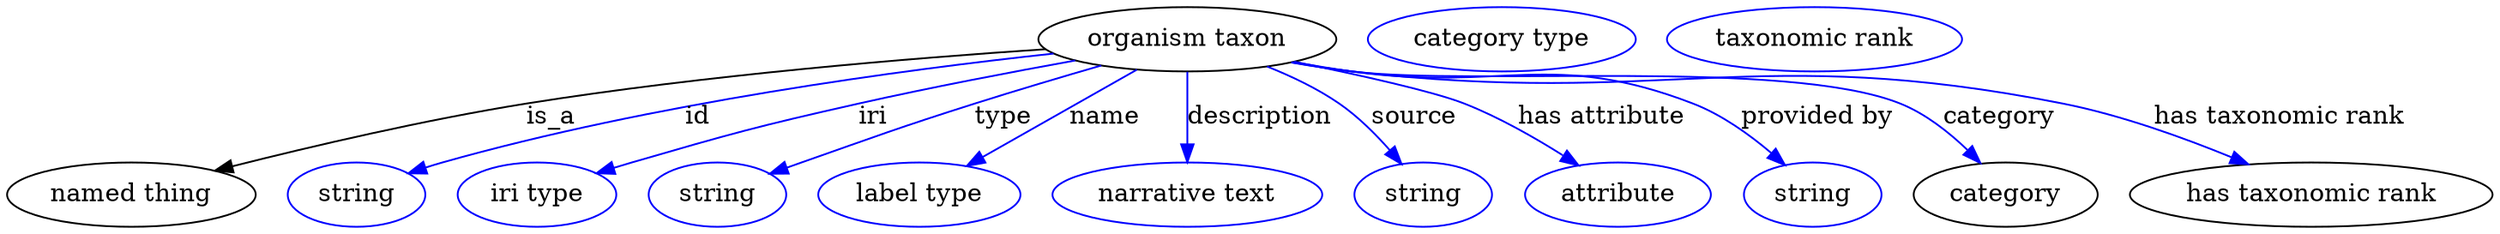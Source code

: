 digraph {
	graph [bb="0,0,1388.9,123"];
	node [label="\N"];
	"organism taxon"	[height=0.5,
		label="organism taxon",
		pos="660.54,105",
		width=2.3109];
	"named thing"	[height=0.5,
		pos="69.544,18",
		width=1.9318];
	"organism taxon" -> "named thing"	[label=is_a,
		lp="304.54,61.5",
		pos="e,116.2,31.387 581.14,99.443 505.96,94.432 390.1,84.903 290.54,69 234.03,59.972 170.36,45.055 125.94,33.859"];
	id	[color=blue,
		height=0.5,
		label=string,
		pos="195.54,18",
		width=1.0652];
	"organism taxon" -> id	[color=blue,
		label=id,
		lp="386.54,61.5",
		pos="e,224.54,29.948 585.61,96.988 501.26,87.901 360.71,69.151 243.54,36 240.44,35.121 237.24,34.148 234.05,33.124",
		style=solid];
	iri	[color=blue,
		height=0.5,
		label="iri type",
		pos="296.54,18",
		width=1.2277];
	"organism taxon" -> iri	[color=blue,
		label=iri,
		lp="484.54,61.5",
		pos="e,330.17,29.865 597.73,93.147 562.07,86.712 516.67,78.059 476.54,69 420.08,56.251 406.17,52.03 350.54,36 347.03,34.988 343.4,33.911 \
339.76,32.81",
		style=solid];
	type	[color=blue,
		height=0.5,
		label=string,
		pos="397.54,18",
		width=1.0652];
	"organism taxon" -> type	[color=blue,
		label=type,
		lp="557.54,61.5",
		pos="e,426.85,29.697 612.35,90.321 590.64,84.035 564.74,76.354 541.54,69 498.14,55.239 487.51,51.079 444.54,36 441.86,35.057 439.09,34.077 \
436.3,33.084",
		style=solid];
	name	[color=blue,
		height=0.5,
		label="label type",
		pos="510.54,18",
		width=1.5707];
	"organism taxon" -> name	[color=blue,
		label=name,
		lp="614.54,61.5",
		pos="e,537.12,34.06 632.33,88.012 607.89,74.16 572.4,54.052 546.03,39.111",
		style=solid];
	description	[color=blue,
		height=0.5,
		label="narrative text",
		pos="660.54,18",
		width=2.0943];
	"organism taxon" -> description	[color=blue,
		label=description,
		lp="701.04,61.5",
		pos="e,660.54,36.175 660.54,86.799 660.54,75.163 660.54,59.548 660.54,46.237",
		style=solid];
	source	[color=blue,
		height=0.5,
		label=string,
		pos="792.54,18",
		width=1.0652];
	"organism taxon" -> source	[color=blue,
		label=source,
		lp="787.54,61.5",
		pos="e,780.42,35.129 705.18,89.745 718.76,84.345 733.32,77.423 745.54,69 756.01,61.784 765.92,51.893 773.92,42.813",
		style=solid];
	"has attribute"	[color=blue,
		height=0.5,
		label=attribute,
		pos="900.54,18",
		width=1.4443];
	"organism taxon" -> "has attribute"	[color=blue,
		label="has attribute",
		lp="892.54,61.5",
		pos="e,878.79,34.359 720.49,92.446 756.38,85.143 798.29,75.828 815.54,69 834.57,61.468 854.36,50.068 870.06,40.054",
		style=solid];
	"provided by"	[color=blue,
		height=0.5,
		label=string,
		pos="1008.5,18",
		width=1.0652];
	"organism taxon" -> "provided by"	[color=blue,
		label="provided by",
		lp="1012,61.5",
		pos="e,993.32,34.786 719.81,92.25 730.67,90.324 741.93,88.478 752.54,87 836.99,75.242 864.2,100.22 943.54,69 959.15,62.859 974.16,51.781 \
985.82,41.61",
		style=solid];
	category	[height=0.5,
		pos="1116.5,18",
		width=1.4263];
	"organism taxon" -> category	[color=blue,
		label=category,
		lp="1114,61.5",
		pos="e,1102.7,35.696 718.78,92.114 729.95,90.153 741.58,88.33 752.54,87 820.17,78.796 995.42,94.589 1058.5,69 1072.5,63.349 1085.4,52.924 \
1095.5,43.051",
		style=solid];
	"has taxonomic rank"	[height=0.5,
		pos="1287.5,18",
		width=2.8164];
	"organism taxon" -> "has taxonomic rank"	[color=blue,
		label="has taxonomic rank",
		lp="1270.5,61.5",
		pos="e,1252.6,34.981 718.76,91.994 729.94,90.045 741.57,88.257 752.54,87 928.02,66.906 976.32,103.48 1149.5,69 1181.8,62.576 1216.6,49.91 \
1243.2,38.934",
		style=solid];
	"named thing_category"	[color=blue,
		height=0.5,
		label="category type",
		pos="836.54,105",
		width=2.0762];
	"organism taxon_has taxonomic rank"	[color=blue,
		height=0.5,
		label="taxonomic rank",
		pos="1011.5,105",
		width=2.2929];
}
